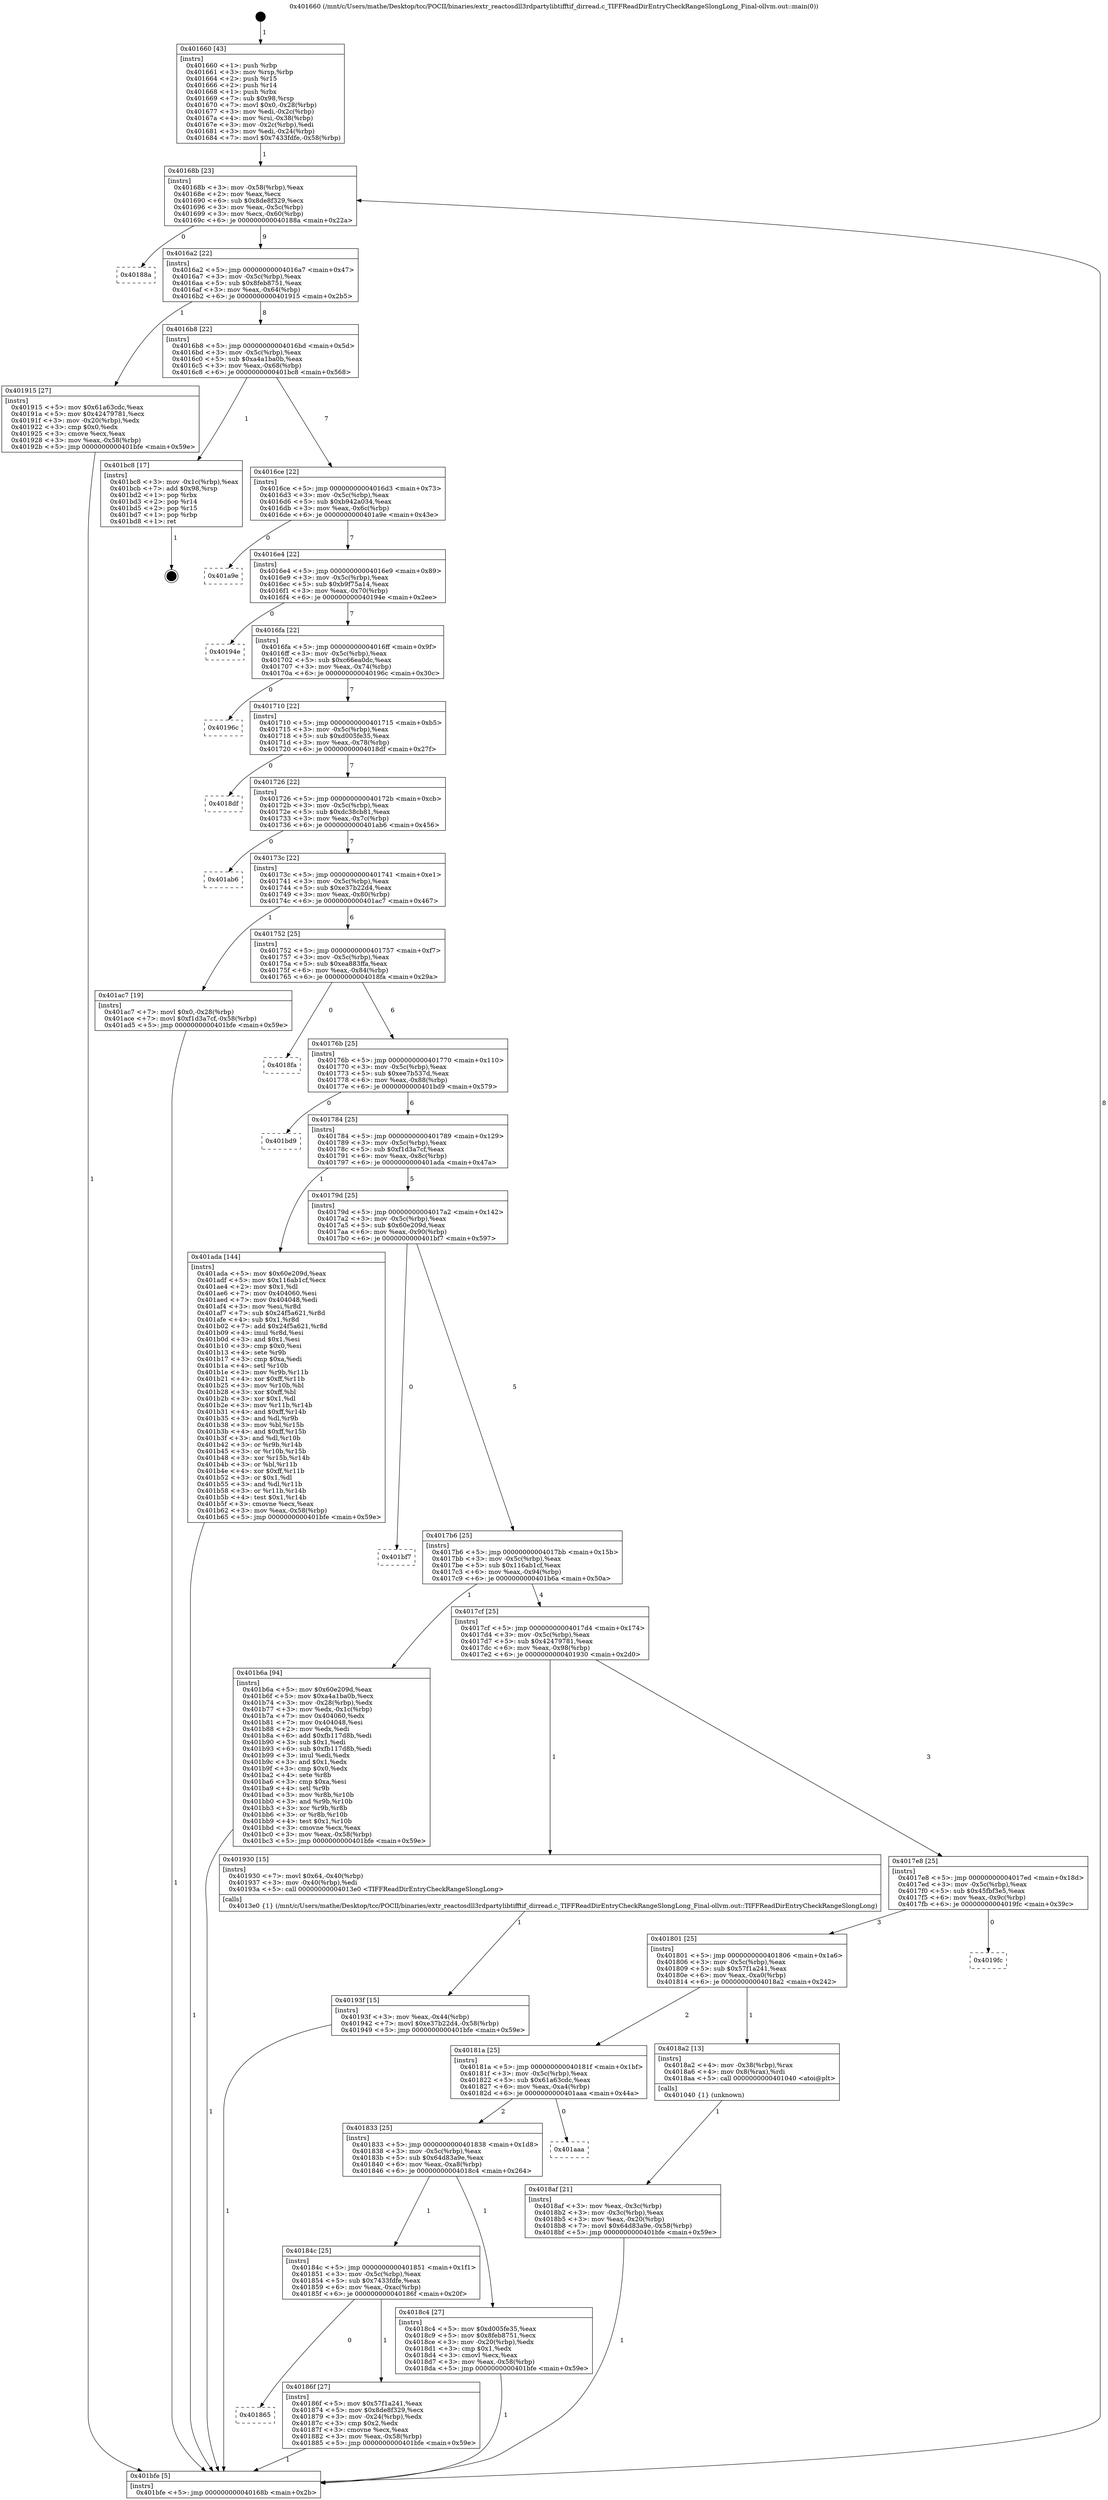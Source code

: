 digraph "0x401660" {
  label = "0x401660 (/mnt/c/Users/mathe/Desktop/tcc/POCII/binaries/extr_reactosdll3rdpartylibtifftif_dirread.c_TIFFReadDirEntryCheckRangeSlongLong_Final-ollvm.out::main(0))"
  labelloc = "t"
  node[shape=record]

  Entry [label="",width=0.3,height=0.3,shape=circle,fillcolor=black,style=filled]
  "0x40168b" [label="{
     0x40168b [23]\l
     | [instrs]\l
     &nbsp;&nbsp;0x40168b \<+3\>: mov -0x58(%rbp),%eax\l
     &nbsp;&nbsp;0x40168e \<+2\>: mov %eax,%ecx\l
     &nbsp;&nbsp;0x401690 \<+6\>: sub $0x8de8f329,%ecx\l
     &nbsp;&nbsp;0x401696 \<+3\>: mov %eax,-0x5c(%rbp)\l
     &nbsp;&nbsp;0x401699 \<+3\>: mov %ecx,-0x60(%rbp)\l
     &nbsp;&nbsp;0x40169c \<+6\>: je 000000000040188a \<main+0x22a\>\l
  }"]
  "0x40188a" [label="{
     0x40188a\l
  }", style=dashed]
  "0x4016a2" [label="{
     0x4016a2 [22]\l
     | [instrs]\l
     &nbsp;&nbsp;0x4016a2 \<+5\>: jmp 00000000004016a7 \<main+0x47\>\l
     &nbsp;&nbsp;0x4016a7 \<+3\>: mov -0x5c(%rbp),%eax\l
     &nbsp;&nbsp;0x4016aa \<+5\>: sub $0x8feb8751,%eax\l
     &nbsp;&nbsp;0x4016af \<+3\>: mov %eax,-0x64(%rbp)\l
     &nbsp;&nbsp;0x4016b2 \<+6\>: je 0000000000401915 \<main+0x2b5\>\l
  }"]
  Exit [label="",width=0.3,height=0.3,shape=circle,fillcolor=black,style=filled,peripheries=2]
  "0x401915" [label="{
     0x401915 [27]\l
     | [instrs]\l
     &nbsp;&nbsp;0x401915 \<+5\>: mov $0x61a63cdc,%eax\l
     &nbsp;&nbsp;0x40191a \<+5\>: mov $0x42479781,%ecx\l
     &nbsp;&nbsp;0x40191f \<+3\>: mov -0x20(%rbp),%edx\l
     &nbsp;&nbsp;0x401922 \<+3\>: cmp $0x0,%edx\l
     &nbsp;&nbsp;0x401925 \<+3\>: cmove %ecx,%eax\l
     &nbsp;&nbsp;0x401928 \<+3\>: mov %eax,-0x58(%rbp)\l
     &nbsp;&nbsp;0x40192b \<+5\>: jmp 0000000000401bfe \<main+0x59e\>\l
  }"]
  "0x4016b8" [label="{
     0x4016b8 [22]\l
     | [instrs]\l
     &nbsp;&nbsp;0x4016b8 \<+5\>: jmp 00000000004016bd \<main+0x5d\>\l
     &nbsp;&nbsp;0x4016bd \<+3\>: mov -0x5c(%rbp),%eax\l
     &nbsp;&nbsp;0x4016c0 \<+5\>: sub $0xa4a1ba0b,%eax\l
     &nbsp;&nbsp;0x4016c5 \<+3\>: mov %eax,-0x68(%rbp)\l
     &nbsp;&nbsp;0x4016c8 \<+6\>: je 0000000000401bc8 \<main+0x568\>\l
  }"]
  "0x40193f" [label="{
     0x40193f [15]\l
     | [instrs]\l
     &nbsp;&nbsp;0x40193f \<+3\>: mov %eax,-0x44(%rbp)\l
     &nbsp;&nbsp;0x401942 \<+7\>: movl $0xe37b22d4,-0x58(%rbp)\l
     &nbsp;&nbsp;0x401949 \<+5\>: jmp 0000000000401bfe \<main+0x59e\>\l
  }"]
  "0x401bc8" [label="{
     0x401bc8 [17]\l
     | [instrs]\l
     &nbsp;&nbsp;0x401bc8 \<+3\>: mov -0x1c(%rbp),%eax\l
     &nbsp;&nbsp;0x401bcb \<+7\>: add $0x98,%rsp\l
     &nbsp;&nbsp;0x401bd2 \<+1\>: pop %rbx\l
     &nbsp;&nbsp;0x401bd3 \<+2\>: pop %r14\l
     &nbsp;&nbsp;0x401bd5 \<+2\>: pop %r15\l
     &nbsp;&nbsp;0x401bd7 \<+1\>: pop %rbp\l
     &nbsp;&nbsp;0x401bd8 \<+1\>: ret\l
  }"]
  "0x4016ce" [label="{
     0x4016ce [22]\l
     | [instrs]\l
     &nbsp;&nbsp;0x4016ce \<+5\>: jmp 00000000004016d3 \<main+0x73\>\l
     &nbsp;&nbsp;0x4016d3 \<+3\>: mov -0x5c(%rbp),%eax\l
     &nbsp;&nbsp;0x4016d6 \<+5\>: sub $0xb942a034,%eax\l
     &nbsp;&nbsp;0x4016db \<+3\>: mov %eax,-0x6c(%rbp)\l
     &nbsp;&nbsp;0x4016de \<+6\>: je 0000000000401a9e \<main+0x43e\>\l
  }"]
  "0x4018af" [label="{
     0x4018af [21]\l
     | [instrs]\l
     &nbsp;&nbsp;0x4018af \<+3\>: mov %eax,-0x3c(%rbp)\l
     &nbsp;&nbsp;0x4018b2 \<+3\>: mov -0x3c(%rbp),%eax\l
     &nbsp;&nbsp;0x4018b5 \<+3\>: mov %eax,-0x20(%rbp)\l
     &nbsp;&nbsp;0x4018b8 \<+7\>: movl $0x64d83a9e,-0x58(%rbp)\l
     &nbsp;&nbsp;0x4018bf \<+5\>: jmp 0000000000401bfe \<main+0x59e\>\l
  }"]
  "0x401a9e" [label="{
     0x401a9e\l
  }", style=dashed]
  "0x4016e4" [label="{
     0x4016e4 [22]\l
     | [instrs]\l
     &nbsp;&nbsp;0x4016e4 \<+5\>: jmp 00000000004016e9 \<main+0x89\>\l
     &nbsp;&nbsp;0x4016e9 \<+3\>: mov -0x5c(%rbp),%eax\l
     &nbsp;&nbsp;0x4016ec \<+5\>: sub $0xb9f75a14,%eax\l
     &nbsp;&nbsp;0x4016f1 \<+3\>: mov %eax,-0x70(%rbp)\l
     &nbsp;&nbsp;0x4016f4 \<+6\>: je 000000000040194e \<main+0x2ee\>\l
  }"]
  "0x401660" [label="{
     0x401660 [43]\l
     | [instrs]\l
     &nbsp;&nbsp;0x401660 \<+1\>: push %rbp\l
     &nbsp;&nbsp;0x401661 \<+3\>: mov %rsp,%rbp\l
     &nbsp;&nbsp;0x401664 \<+2\>: push %r15\l
     &nbsp;&nbsp;0x401666 \<+2\>: push %r14\l
     &nbsp;&nbsp;0x401668 \<+1\>: push %rbx\l
     &nbsp;&nbsp;0x401669 \<+7\>: sub $0x98,%rsp\l
     &nbsp;&nbsp;0x401670 \<+7\>: movl $0x0,-0x28(%rbp)\l
     &nbsp;&nbsp;0x401677 \<+3\>: mov %edi,-0x2c(%rbp)\l
     &nbsp;&nbsp;0x40167a \<+4\>: mov %rsi,-0x38(%rbp)\l
     &nbsp;&nbsp;0x40167e \<+3\>: mov -0x2c(%rbp),%edi\l
     &nbsp;&nbsp;0x401681 \<+3\>: mov %edi,-0x24(%rbp)\l
     &nbsp;&nbsp;0x401684 \<+7\>: movl $0x7433fdfe,-0x58(%rbp)\l
  }"]
  "0x40194e" [label="{
     0x40194e\l
  }", style=dashed]
  "0x4016fa" [label="{
     0x4016fa [22]\l
     | [instrs]\l
     &nbsp;&nbsp;0x4016fa \<+5\>: jmp 00000000004016ff \<main+0x9f\>\l
     &nbsp;&nbsp;0x4016ff \<+3\>: mov -0x5c(%rbp),%eax\l
     &nbsp;&nbsp;0x401702 \<+5\>: sub $0xc66ea0dc,%eax\l
     &nbsp;&nbsp;0x401707 \<+3\>: mov %eax,-0x74(%rbp)\l
     &nbsp;&nbsp;0x40170a \<+6\>: je 000000000040196c \<main+0x30c\>\l
  }"]
  "0x401bfe" [label="{
     0x401bfe [5]\l
     | [instrs]\l
     &nbsp;&nbsp;0x401bfe \<+5\>: jmp 000000000040168b \<main+0x2b\>\l
  }"]
  "0x40196c" [label="{
     0x40196c\l
  }", style=dashed]
  "0x401710" [label="{
     0x401710 [22]\l
     | [instrs]\l
     &nbsp;&nbsp;0x401710 \<+5\>: jmp 0000000000401715 \<main+0xb5\>\l
     &nbsp;&nbsp;0x401715 \<+3\>: mov -0x5c(%rbp),%eax\l
     &nbsp;&nbsp;0x401718 \<+5\>: sub $0xd005fe35,%eax\l
     &nbsp;&nbsp;0x40171d \<+3\>: mov %eax,-0x78(%rbp)\l
     &nbsp;&nbsp;0x401720 \<+6\>: je 00000000004018df \<main+0x27f\>\l
  }"]
  "0x401865" [label="{
     0x401865\l
  }", style=dashed]
  "0x4018df" [label="{
     0x4018df\l
  }", style=dashed]
  "0x401726" [label="{
     0x401726 [22]\l
     | [instrs]\l
     &nbsp;&nbsp;0x401726 \<+5\>: jmp 000000000040172b \<main+0xcb\>\l
     &nbsp;&nbsp;0x40172b \<+3\>: mov -0x5c(%rbp),%eax\l
     &nbsp;&nbsp;0x40172e \<+5\>: sub $0xdc38cb81,%eax\l
     &nbsp;&nbsp;0x401733 \<+3\>: mov %eax,-0x7c(%rbp)\l
     &nbsp;&nbsp;0x401736 \<+6\>: je 0000000000401ab6 \<main+0x456\>\l
  }"]
  "0x40186f" [label="{
     0x40186f [27]\l
     | [instrs]\l
     &nbsp;&nbsp;0x40186f \<+5\>: mov $0x57f1a241,%eax\l
     &nbsp;&nbsp;0x401874 \<+5\>: mov $0x8de8f329,%ecx\l
     &nbsp;&nbsp;0x401879 \<+3\>: mov -0x24(%rbp),%edx\l
     &nbsp;&nbsp;0x40187c \<+3\>: cmp $0x2,%edx\l
     &nbsp;&nbsp;0x40187f \<+3\>: cmovne %ecx,%eax\l
     &nbsp;&nbsp;0x401882 \<+3\>: mov %eax,-0x58(%rbp)\l
     &nbsp;&nbsp;0x401885 \<+5\>: jmp 0000000000401bfe \<main+0x59e\>\l
  }"]
  "0x401ab6" [label="{
     0x401ab6\l
  }", style=dashed]
  "0x40173c" [label="{
     0x40173c [22]\l
     | [instrs]\l
     &nbsp;&nbsp;0x40173c \<+5\>: jmp 0000000000401741 \<main+0xe1\>\l
     &nbsp;&nbsp;0x401741 \<+3\>: mov -0x5c(%rbp),%eax\l
     &nbsp;&nbsp;0x401744 \<+5\>: sub $0xe37b22d4,%eax\l
     &nbsp;&nbsp;0x401749 \<+3\>: mov %eax,-0x80(%rbp)\l
     &nbsp;&nbsp;0x40174c \<+6\>: je 0000000000401ac7 \<main+0x467\>\l
  }"]
  "0x40184c" [label="{
     0x40184c [25]\l
     | [instrs]\l
     &nbsp;&nbsp;0x40184c \<+5\>: jmp 0000000000401851 \<main+0x1f1\>\l
     &nbsp;&nbsp;0x401851 \<+3\>: mov -0x5c(%rbp),%eax\l
     &nbsp;&nbsp;0x401854 \<+5\>: sub $0x7433fdfe,%eax\l
     &nbsp;&nbsp;0x401859 \<+6\>: mov %eax,-0xac(%rbp)\l
     &nbsp;&nbsp;0x40185f \<+6\>: je 000000000040186f \<main+0x20f\>\l
  }"]
  "0x401ac7" [label="{
     0x401ac7 [19]\l
     | [instrs]\l
     &nbsp;&nbsp;0x401ac7 \<+7\>: movl $0x0,-0x28(%rbp)\l
     &nbsp;&nbsp;0x401ace \<+7\>: movl $0xf1d3a7cf,-0x58(%rbp)\l
     &nbsp;&nbsp;0x401ad5 \<+5\>: jmp 0000000000401bfe \<main+0x59e\>\l
  }"]
  "0x401752" [label="{
     0x401752 [25]\l
     | [instrs]\l
     &nbsp;&nbsp;0x401752 \<+5\>: jmp 0000000000401757 \<main+0xf7\>\l
     &nbsp;&nbsp;0x401757 \<+3\>: mov -0x5c(%rbp),%eax\l
     &nbsp;&nbsp;0x40175a \<+5\>: sub $0xea883ffa,%eax\l
     &nbsp;&nbsp;0x40175f \<+6\>: mov %eax,-0x84(%rbp)\l
     &nbsp;&nbsp;0x401765 \<+6\>: je 00000000004018fa \<main+0x29a\>\l
  }"]
  "0x4018c4" [label="{
     0x4018c4 [27]\l
     | [instrs]\l
     &nbsp;&nbsp;0x4018c4 \<+5\>: mov $0xd005fe35,%eax\l
     &nbsp;&nbsp;0x4018c9 \<+5\>: mov $0x8feb8751,%ecx\l
     &nbsp;&nbsp;0x4018ce \<+3\>: mov -0x20(%rbp),%edx\l
     &nbsp;&nbsp;0x4018d1 \<+3\>: cmp $0x1,%edx\l
     &nbsp;&nbsp;0x4018d4 \<+3\>: cmovl %ecx,%eax\l
     &nbsp;&nbsp;0x4018d7 \<+3\>: mov %eax,-0x58(%rbp)\l
     &nbsp;&nbsp;0x4018da \<+5\>: jmp 0000000000401bfe \<main+0x59e\>\l
  }"]
  "0x4018fa" [label="{
     0x4018fa\l
  }", style=dashed]
  "0x40176b" [label="{
     0x40176b [25]\l
     | [instrs]\l
     &nbsp;&nbsp;0x40176b \<+5\>: jmp 0000000000401770 \<main+0x110\>\l
     &nbsp;&nbsp;0x401770 \<+3\>: mov -0x5c(%rbp),%eax\l
     &nbsp;&nbsp;0x401773 \<+5\>: sub $0xee7b537d,%eax\l
     &nbsp;&nbsp;0x401778 \<+6\>: mov %eax,-0x88(%rbp)\l
     &nbsp;&nbsp;0x40177e \<+6\>: je 0000000000401bd9 \<main+0x579\>\l
  }"]
  "0x401833" [label="{
     0x401833 [25]\l
     | [instrs]\l
     &nbsp;&nbsp;0x401833 \<+5\>: jmp 0000000000401838 \<main+0x1d8\>\l
     &nbsp;&nbsp;0x401838 \<+3\>: mov -0x5c(%rbp),%eax\l
     &nbsp;&nbsp;0x40183b \<+5\>: sub $0x64d83a9e,%eax\l
     &nbsp;&nbsp;0x401840 \<+6\>: mov %eax,-0xa8(%rbp)\l
     &nbsp;&nbsp;0x401846 \<+6\>: je 00000000004018c4 \<main+0x264\>\l
  }"]
  "0x401bd9" [label="{
     0x401bd9\l
  }", style=dashed]
  "0x401784" [label="{
     0x401784 [25]\l
     | [instrs]\l
     &nbsp;&nbsp;0x401784 \<+5\>: jmp 0000000000401789 \<main+0x129\>\l
     &nbsp;&nbsp;0x401789 \<+3\>: mov -0x5c(%rbp),%eax\l
     &nbsp;&nbsp;0x40178c \<+5\>: sub $0xf1d3a7cf,%eax\l
     &nbsp;&nbsp;0x401791 \<+6\>: mov %eax,-0x8c(%rbp)\l
     &nbsp;&nbsp;0x401797 \<+6\>: je 0000000000401ada \<main+0x47a\>\l
  }"]
  "0x401aaa" [label="{
     0x401aaa\l
  }", style=dashed]
  "0x401ada" [label="{
     0x401ada [144]\l
     | [instrs]\l
     &nbsp;&nbsp;0x401ada \<+5\>: mov $0x60e209d,%eax\l
     &nbsp;&nbsp;0x401adf \<+5\>: mov $0x116ab1cf,%ecx\l
     &nbsp;&nbsp;0x401ae4 \<+2\>: mov $0x1,%dl\l
     &nbsp;&nbsp;0x401ae6 \<+7\>: mov 0x404060,%esi\l
     &nbsp;&nbsp;0x401aed \<+7\>: mov 0x404048,%edi\l
     &nbsp;&nbsp;0x401af4 \<+3\>: mov %esi,%r8d\l
     &nbsp;&nbsp;0x401af7 \<+7\>: sub $0x24f5a621,%r8d\l
     &nbsp;&nbsp;0x401afe \<+4\>: sub $0x1,%r8d\l
     &nbsp;&nbsp;0x401b02 \<+7\>: add $0x24f5a621,%r8d\l
     &nbsp;&nbsp;0x401b09 \<+4\>: imul %r8d,%esi\l
     &nbsp;&nbsp;0x401b0d \<+3\>: and $0x1,%esi\l
     &nbsp;&nbsp;0x401b10 \<+3\>: cmp $0x0,%esi\l
     &nbsp;&nbsp;0x401b13 \<+4\>: sete %r9b\l
     &nbsp;&nbsp;0x401b17 \<+3\>: cmp $0xa,%edi\l
     &nbsp;&nbsp;0x401b1a \<+4\>: setl %r10b\l
     &nbsp;&nbsp;0x401b1e \<+3\>: mov %r9b,%r11b\l
     &nbsp;&nbsp;0x401b21 \<+4\>: xor $0xff,%r11b\l
     &nbsp;&nbsp;0x401b25 \<+3\>: mov %r10b,%bl\l
     &nbsp;&nbsp;0x401b28 \<+3\>: xor $0xff,%bl\l
     &nbsp;&nbsp;0x401b2b \<+3\>: xor $0x1,%dl\l
     &nbsp;&nbsp;0x401b2e \<+3\>: mov %r11b,%r14b\l
     &nbsp;&nbsp;0x401b31 \<+4\>: and $0xff,%r14b\l
     &nbsp;&nbsp;0x401b35 \<+3\>: and %dl,%r9b\l
     &nbsp;&nbsp;0x401b38 \<+3\>: mov %bl,%r15b\l
     &nbsp;&nbsp;0x401b3b \<+4\>: and $0xff,%r15b\l
     &nbsp;&nbsp;0x401b3f \<+3\>: and %dl,%r10b\l
     &nbsp;&nbsp;0x401b42 \<+3\>: or %r9b,%r14b\l
     &nbsp;&nbsp;0x401b45 \<+3\>: or %r10b,%r15b\l
     &nbsp;&nbsp;0x401b48 \<+3\>: xor %r15b,%r14b\l
     &nbsp;&nbsp;0x401b4b \<+3\>: or %bl,%r11b\l
     &nbsp;&nbsp;0x401b4e \<+4\>: xor $0xff,%r11b\l
     &nbsp;&nbsp;0x401b52 \<+3\>: or $0x1,%dl\l
     &nbsp;&nbsp;0x401b55 \<+3\>: and %dl,%r11b\l
     &nbsp;&nbsp;0x401b58 \<+3\>: or %r11b,%r14b\l
     &nbsp;&nbsp;0x401b5b \<+4\>: test $0x1,%r14b\l
     &nbsp;&nbsp;0x401b5f \<+3\>: cmovne %ecx,%eax\l
     &nbsp;&nbsp;0x401b62 \<+3\>: mov %eax,-0x58(%rbp)\l
     &nbsp;&nbsp;0x401b65 \<+5\>: jmp 0000000000401bfe \<main+0x59e\>\l
  }"]
  "0x40179d" [label="{
     0x40179d [25]\l
     | [instrs]\l
     &nbsp;&nbsp;0x40179d \<+5\>: jmp 00000000004017a2 \<main+0x142\>\l
     &nbsp;&nbsp;0x4017a2 \<+3\>: mov -0x5c(%rbp),%eax\l
     &nbsp;&nbsp;0x4017a5 \<+5\>: sub $0x60e209d,%eax\l
     &nbsp;&nbsp;0x4017aa \<+6\>: mov %eax,-0x90(%rbp)\l
     &nbsp;&nbsp;0x4017b0 \<+6\>: je 0000000000401bf7 \<main+0x597\>\l
  }"]
  "0x40181a" [label="{
     0x40181a [25]\l
     | [instrs]\l
     &nbsp;&nbsp;0x40181a \<+5\>: jmp 000000000040181f \<main+0x1bf\>\l
     &nbsp;&nbsp;0x40181f \<+3\>: mov -0x5c(%rbp),%eax\l
     &nbsp;&nbsp;0x401822 \<+5\>: sub $0x61a63cdc,%eax\l
     &nbsp;&nbsp;0x401827 \<+6\>: mov %eax,-0xa4(%rbp)\l
     &nbsp;&nbsp;0x40182d \<+6\>: je 0000000000401aaa \<main+0x44a\>\l
  }"]
  "0x401bf7" [label="{
     0x401bf7\l
  }", style=dashed]
  "0x4017b6" [label="{
     0x4017b6 [25]\l
     | [instrs]\l
     &nbsp;&nbsp;0x4017b6 \<+5\>: jmp 00000000004017bb \<main+0x15b\>\l
     &nbsp;&nbsp;0x4017bb \<+3\>: mov -0x5c(%rbp),%eax\l
     &nbsp;&nbsp;0x4017be \<+5\>: sub $0x116ab1cf,%eax\l
     &nbsp;&nbsp;0x4017c3 \<+6\>: mov %eax,-0x94(%rbp)\l
     &nbsp;&nbsp;0x4017c9 \<+6\>: je 0000000000401b6a \<main+0x50a\>\l
  }"]
  "0x4018a2" [label="{
     0x4018a2 [13]\l
     | [instrs]\l
     &nbsp;&nbsp;0x4018a2 \<+4\>: mov -0x38(%rbp),%rax\l
     &nbsp;&nbsp;0x4018a6 \<+4\>: mov 0x8(%rax),%rdi\l
     &nbsp;&nbsp;0x4018aa \<+5\>: call 0000000000401040 \<atoi@plt\>\l
     | [calls]\l
     &nbsp;&nbsp;0x401040 \{1\} (unknown)\l
  }"]
  "0x401b6a" [label="{
     0x401b6a [94]\l
     | [instrs]\l
     &nbsp;&nbsp;0x401b6a \<+5\>: mov $0x60e209d,%eax\l
     &nbsp;&nbsp;0x401b6f \<+5\>: mov $0xa4a1ba0b,%ecx\l
     &nbsp;&nbsp;0x401b74 \<+3\>: mov -0x28(%rbp),%edx\l
     &nbsp;&nbsp;0x401b77 \<+3\>: mov %edx,-0x1c(%rbp)\l
     &nbsp;&nbsp;0x401b7a \<+7\>: mov 0x404060,%edx\l
     &nbsp;&nbsp;0x401b81 \<+7\>: mov 0x404048,%esi\l
     &nbsp;&nbsp;0x401b88 \<+2\>: mov %edx,%edi\l
     &nbsp;&nbsp;0x401b8a \<+6\>: add $0xfb117d8b,%edi\l
     &nbsp;&nbsp;0x401b90 \<+3\>: sub $0x1,%edi\l
     &nbsp;&nbsp;0x401b93 \<+6\>: sub $0xfb117d8b,%edi\l
     &nbsp;&nbsp;0x401b99 \<+3\>: imul %edi,%edx\l
     &nbsp;&nbsp;0x401b9c \<+3\>: and $0x1,%edx\l
     &nbsp;&nbsp;0x401b9f \<+3\>: cmp $0x0,%edx\l
     &nbsp;&nbsp;0x401ba2 \<+4\>: sete %r8b\l
     &nbsp;&nbsp;0x401ba6 \<+3\>: cmp $0xa,%esi\l
     &nbsp;&nbsp;0x401ba9 \<+4\>: setl %r9b\l
     &nbsp;&nbsp;0x401bad \<+3\>: mov %r8b,%r10b\l
     &nbsp;&nbsp;0x401bb0 \<+3\>: and %r9b,%r10b\l
     &nbsp;&nbsp;0x401bb3 \<+3\>: xor %r9b,%r8b\l
     &nbsp;&nbsp;0x401bb6 \<+3\>: or %r8b,%r10b\l
     &nbsp;&nbsp;0x401bb9 \<+4\>: test $0x1,%r10b\l
     &nbsp;&nbsp;0x401bbd \<+3\>: cmovne %ecx,%eax\l
     &nbsp;&nbsp;0x401bc0 \<+3\>: mov %eax,-0x58(%rbp)\l
     &nbsp;&nbsp;0x401bc3 \<+5\>: jmp 0000000000401bfe \<main+0x59e\>\l
  }"]
  "0x4017cf" [label="{
     0x4017cf [25]\l
     | [instrs]\l
     &nbsp;&nbsp;0x4017cf \<+5\>: jmp 00000000004017d4 \<main+0x174\>\l
     &nbsp;&nbsp;0x4017d4 \<+3\>: mov -0x5c(%rbp),%eax\l
     &nbsp;&nbsp;0x4017d7 \<+5\>: sub $0x42479781,%eax\l
     &nbsp;&nbsp;0x4017dc \<+6\>: mov %eax,-0x98(%rbp)\l
     &nbsp;&nbsp;0x4017e2 \<+6\>: je 0000000000401930 \<main+0x2d0\>\l
  }"]
  "0x401801" [label="{
     0x401801 [25]\l
     | [instrs]\l
     &nbsp;&nbsp;0x401801 \<+5\>: jmp 0000000000401806 \<main+0x1a6\>\l
     &nbsp;&nbsp;0x401806 \<+3\>: mov -0x5c(%rbp),%eax\l
     &nbsp;&nbsp;0x401809 \<+5\>: sub $0x57f1a241,%eax\l
     &nbsp;&nbsp;0x40180e \<+6\>: mov %eax,-0xa0(%rbp)\l
     &nbsp;&nbsp;0x401814 \<+6\>: je 00000000004018a2 \<main+0x242\>\l
  }"]
  "0x401930" [label="{
     0x401930 [15]\l
     | [instrs]\l
     &nbsp;&nbsp;0x401930 \<+7\>: movl $0x64,-0x40(%rbp)\l
     &nbsp;&nbsp;0x401937 \<+3\>: mov -0x40(%rbp),%edi\l
     &nbsp;&nbsp;0x40193a \<+5\>: call 00000000004013e0 \<TIFFReadDirEntryCheckRangeSlongLong\>\l
     | [calls]\l
     &nbsp;&nbsp;0x4013e0 \{1\} (/mnt/c/Users/mathe/Desktop/tcc/POCII/binaries/extr_reactosdll3rdpartylibtifftif_dirread.c_TIFFReadDirEntryCheckRangeSlongLong_Final-ollvm.out::TIFFReadDirEntryCheckRangeSlongLong)\l
  }"]
  "0x4017e8" [label="{
     0x4017e8 [25]\l
     | [instrs]\l
     &nbsp;&nbsp;0x4017e8 \<+5\>: jmp 00000000004017ed \<main+0x18d\>\l
     &nbsp;&nbsp;0x4017ed \<+3\>: mov -0x5c(%rbp),%eax\l
     &nbsp;&nbsp;0x4017f0 \<+5\>: sub $0x45fbf3e5,%eax\l
     &nbsp;&nbsp;0x4017f5 \<+6\>: mov %eax,-0x9c(%rbp)\l
     &nbsp;&nbsp;0x4017fb \<+6\>: je 00000000004019fc \<main+0x39c\>\l
  }"]
  "0x4019fc" [label="{
     0x4019fc\l
  }", style=dashed]
  Entry -> "0x401660" [label=" 1"]
  "0x40168b" -> "0x40188a" [label=" 0"]
  "0x40168b" -> "0x4016a2" [label=" 9"]
  "0x401bc8" -> Exit [label=" 1"]
  "0x4016a2" -> "0x401915" [label=" 1"]
  "0x4016a2" -> "0x4016b8" [label=" 8"]
  "0x401b6a" -> "0x401bfe" [label=" 1"]
  "0x4016b8" -> "0x401bc8" [label=" 1"]
  "0x4016b8" -> "0x4016ce" [label=" 7"]
  "0x401ada" -> "0x401bfe" [label=" 1"]
  "0x4016ce" -> "0x401a9e" [label=" 0"]
  "0x4016ce" -> "0x4016e4" [label=" 7"]
  "0x401ac7" -> "0x401bfe" [label=" 1"]
  "0x4016e4" -> "0x40194e" [label=" 0"]
  "0x4016e4" -> "0x4016fa" [label=" 7"]
  "0x40193f" -> "0x401bfe" [label=" 1"]
  "0x4016fa" -> "0x40196c" [label=" 0"]
  "0x4016fa" -> "0x401710" [label=" 7"]
  "0x401930" -> "0x40193f" [label=" 1"]
  "0x401710" -> "0x4018df" [label=" 0"]
  "0x401710" -> "0x401726" [label=" 7"]
  "0x401915" -> "0x401bfe" [label=" 1"]
  "0x401726" -> "0x401ab6" [label=" 0"]
  "0x401726" -> "0x40173c" [label=" 7"]
  "0x4018c4" -> "0x401bfe" [label=" 1"]
  "0x40173c" -> "0x401ac7" [label=" 1"]
  "0x40173c" -> "0x401752" [label=" 6"]
  "0x4018a2" -> "0x4018af" [label=" 1"]
  "0x401752" -> "0x4018fa" [label=" 0"]
  "0x401752" -> "0x40176b" [label=" 6"]
  "0x401bfe" -> "0x40168b" [label=" 8"]
  "0x40176b" -> "0x401bd9" [label=" 0"]
  "0x40176b" -> "0x401784" [label=" 6"]
  "0x40186f" -> "0x401bfe" [label=" 1"]
  "0x401784" -> "0x401ada" [label=" 1"]
  "0x401784" -> "0x40179d" [label=" 5"]
  "0x40184c" -> "0x401865" [label=" 0"]
  "0x40179d" -> "0x401bf7" [label=" 0"]
  "0x40179d" -> "0x4017b6" [label=" 5"]
  "0x4018af" -> "0x401bfe" [label=" 1"]
  "0x4017b6" -> "0x401b6a" [label=" 1"]
  "0x4017b6" -> "0x4017cf" [label=" 4"]
  "0x401833" -> "0x40184c" [label=" 1"]
  "0x4017cf" -> "0x401930" [label=" 1"]
  "0x4017cf" -> "0x4017e8" [label=" 3"]
  "0x401660" -> "0x40168b" [label=" 1"]
  "0x4017e8" -> "0x4019fc" [label=" 0"]
  "0x4017e8" -> "0x401801" [label=" 3"]
  "0x401833" -> "0x4018c4" [label=" 1"]
  "0x401801" -> "0x4018a2" [label=" 1"]
  "0x401801" -> "0x40181a" [label=" 2"]
  "0x40184c" -> "0x40186f" [label=" 1"]
  "0x40181a" -> "0x401aaa" [label=" 0"]
  "0x40181a" -> "0x401833" [label=" 2"]
}
